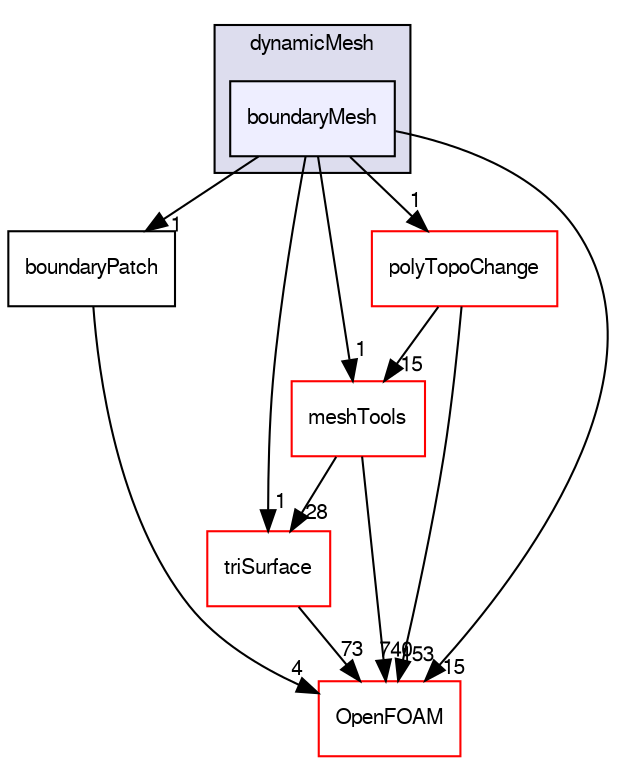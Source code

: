 digraph "src/dynamicMesh/boundaryMesh" {
  bgcolor=transparent;
  compound=true
  node [ fontsize="10", fontname="FreeSans"];
  edge [ labelfontsize="10", labelfontname="FreeSans"];
  subgraph clusterdir_63742796c427c97a292c80f7db71da36 {
    graph [ bgcolor="#ddddee", pencolor="black", label="dynamicMesh" fontname="FreeSans", fontsize="10", URL="dir_63742796c427c97a292c80f7db71da36.html"]
  dir_ddfccd6490c2469d28198c594ccfa4ce [shape=box, label="boundaryMesh", style="filled", fillcolor="#eeeeff", pencolor="black", URL="dir_ddfccd6490c2469d28198c594ccfa4ce.html"];
  }
  dir_35ca291ea1eeb9fd32abdab3648f3c71 [shape=box label="boundaryPatch" URL="dir_35ca291ea1eeb9fd32abdab3648f3c71.html"];
  dir_b63c002b7559990bd414058641eb48ad [shape=box label="triSurface" color="red" URL="dir_b63c002b7559990bd414058641eb48ad.html"];
  dir_ae30ad0bef50cf391b24c614251bb9fd [shape=box label="meshTools" color="red" URL="dir_ae30ad0bef50cf391b24c614251bb9fd.html"];
  dir_1dcc9f8d039401a5088c21c8f851d182 [shape=box label="polyTopoChange" color="red" URL="dir_1dcc9f8d039401a5088c21c8f851d182.html"];
  dir_c5473ff19b20e6ec4dfe5c310b3778a8 [shape=box label="OpenFOAM" color="red" URL="dir_c5473ff19b20e6ec4dfe5c310b3778a8.html"];
  dir_35ca291ea1eeb9fd32abdab3648f3c71->dir_c5473ff19b20e6ec4dfe5c310b3778a8 [headlabel="4", labeldistance=1.5 headhref="dir_000638_001706.html"];
  dir_b63c002b7559990bd414058641eb48ad->dir_c5473ff19b20e6ec4dfe5c310b3778a8 [headlabel="73", labeldistance=1.5 headhref="dir_002505_001706.html"];
  dir_ae30ad0bef50cf391b24c614251bb9fd->dir_b63c002b7559990bd414058641eb48ad [headlabel="28", labeldistance=1.5 headhref="dir_001560_002505.html"];
  dir_ae30ad0bef50cf391b24c614251bb9fd->dir_c5473ff19b20e6ec4dfe5c310b3778a8 [headlabel="740", labeldistance=1.5 headhref="dir_001560_001706.html"];
  dir_1dcc9f8d039401a5088c21c8f851d182->dir_ae30ad0bef50cf391b24c614251bb9fd [headlabel="15", labeldistance=1.5 headhref="dir_000675_001560.html"];
  dir_1dcc9f8d039401a5088c21c8f851d182->dir_c5473ff19b20e6ec4dfe5c310b3778a8 [headlabel="153", labeldistance=1.5 headhref="dir_000675_001706.html"];
  dir_ddfccd6490c2469d28198c594ccfa4ce->dir_35ca291ea1eeb9fd32abdab3648f3c71 [headlabel="1", labeldistance=1.5 headhref="dir_000637_000638.html"];
  dir_ddfccd6490c2469d28198c594ccfa4ce->dir_b63c002b7559990bd414058641eb48ad [headlabel="1", labeldistance=1.5 headhref="dir_000637_002505.html"];
  dir_ddfccd6490c2469d28198c594ccfa4ce->dir_ae30ad0bef50cf391b24c614251bb9fd [headlabel="1", labeldistance=1.5 headhref="dir_000637_001560.html"];
  dir_ddfccd6490c2469d28198c594ccfa4ce->dir_1dcc9f8d039401a5088c21c8f851d182 [headlabel="1", labeldistance=1.5 headhref="dir_000637_000675.html"];
  dir_ddfccd6490c2469d28198c594ccfa4ce->dir_c5473ff19b20e6ec4dfe5c310b3778a8 [headlabel="15", labeldistance=1.5 headhref="dir_000637_001706.html"];
}
